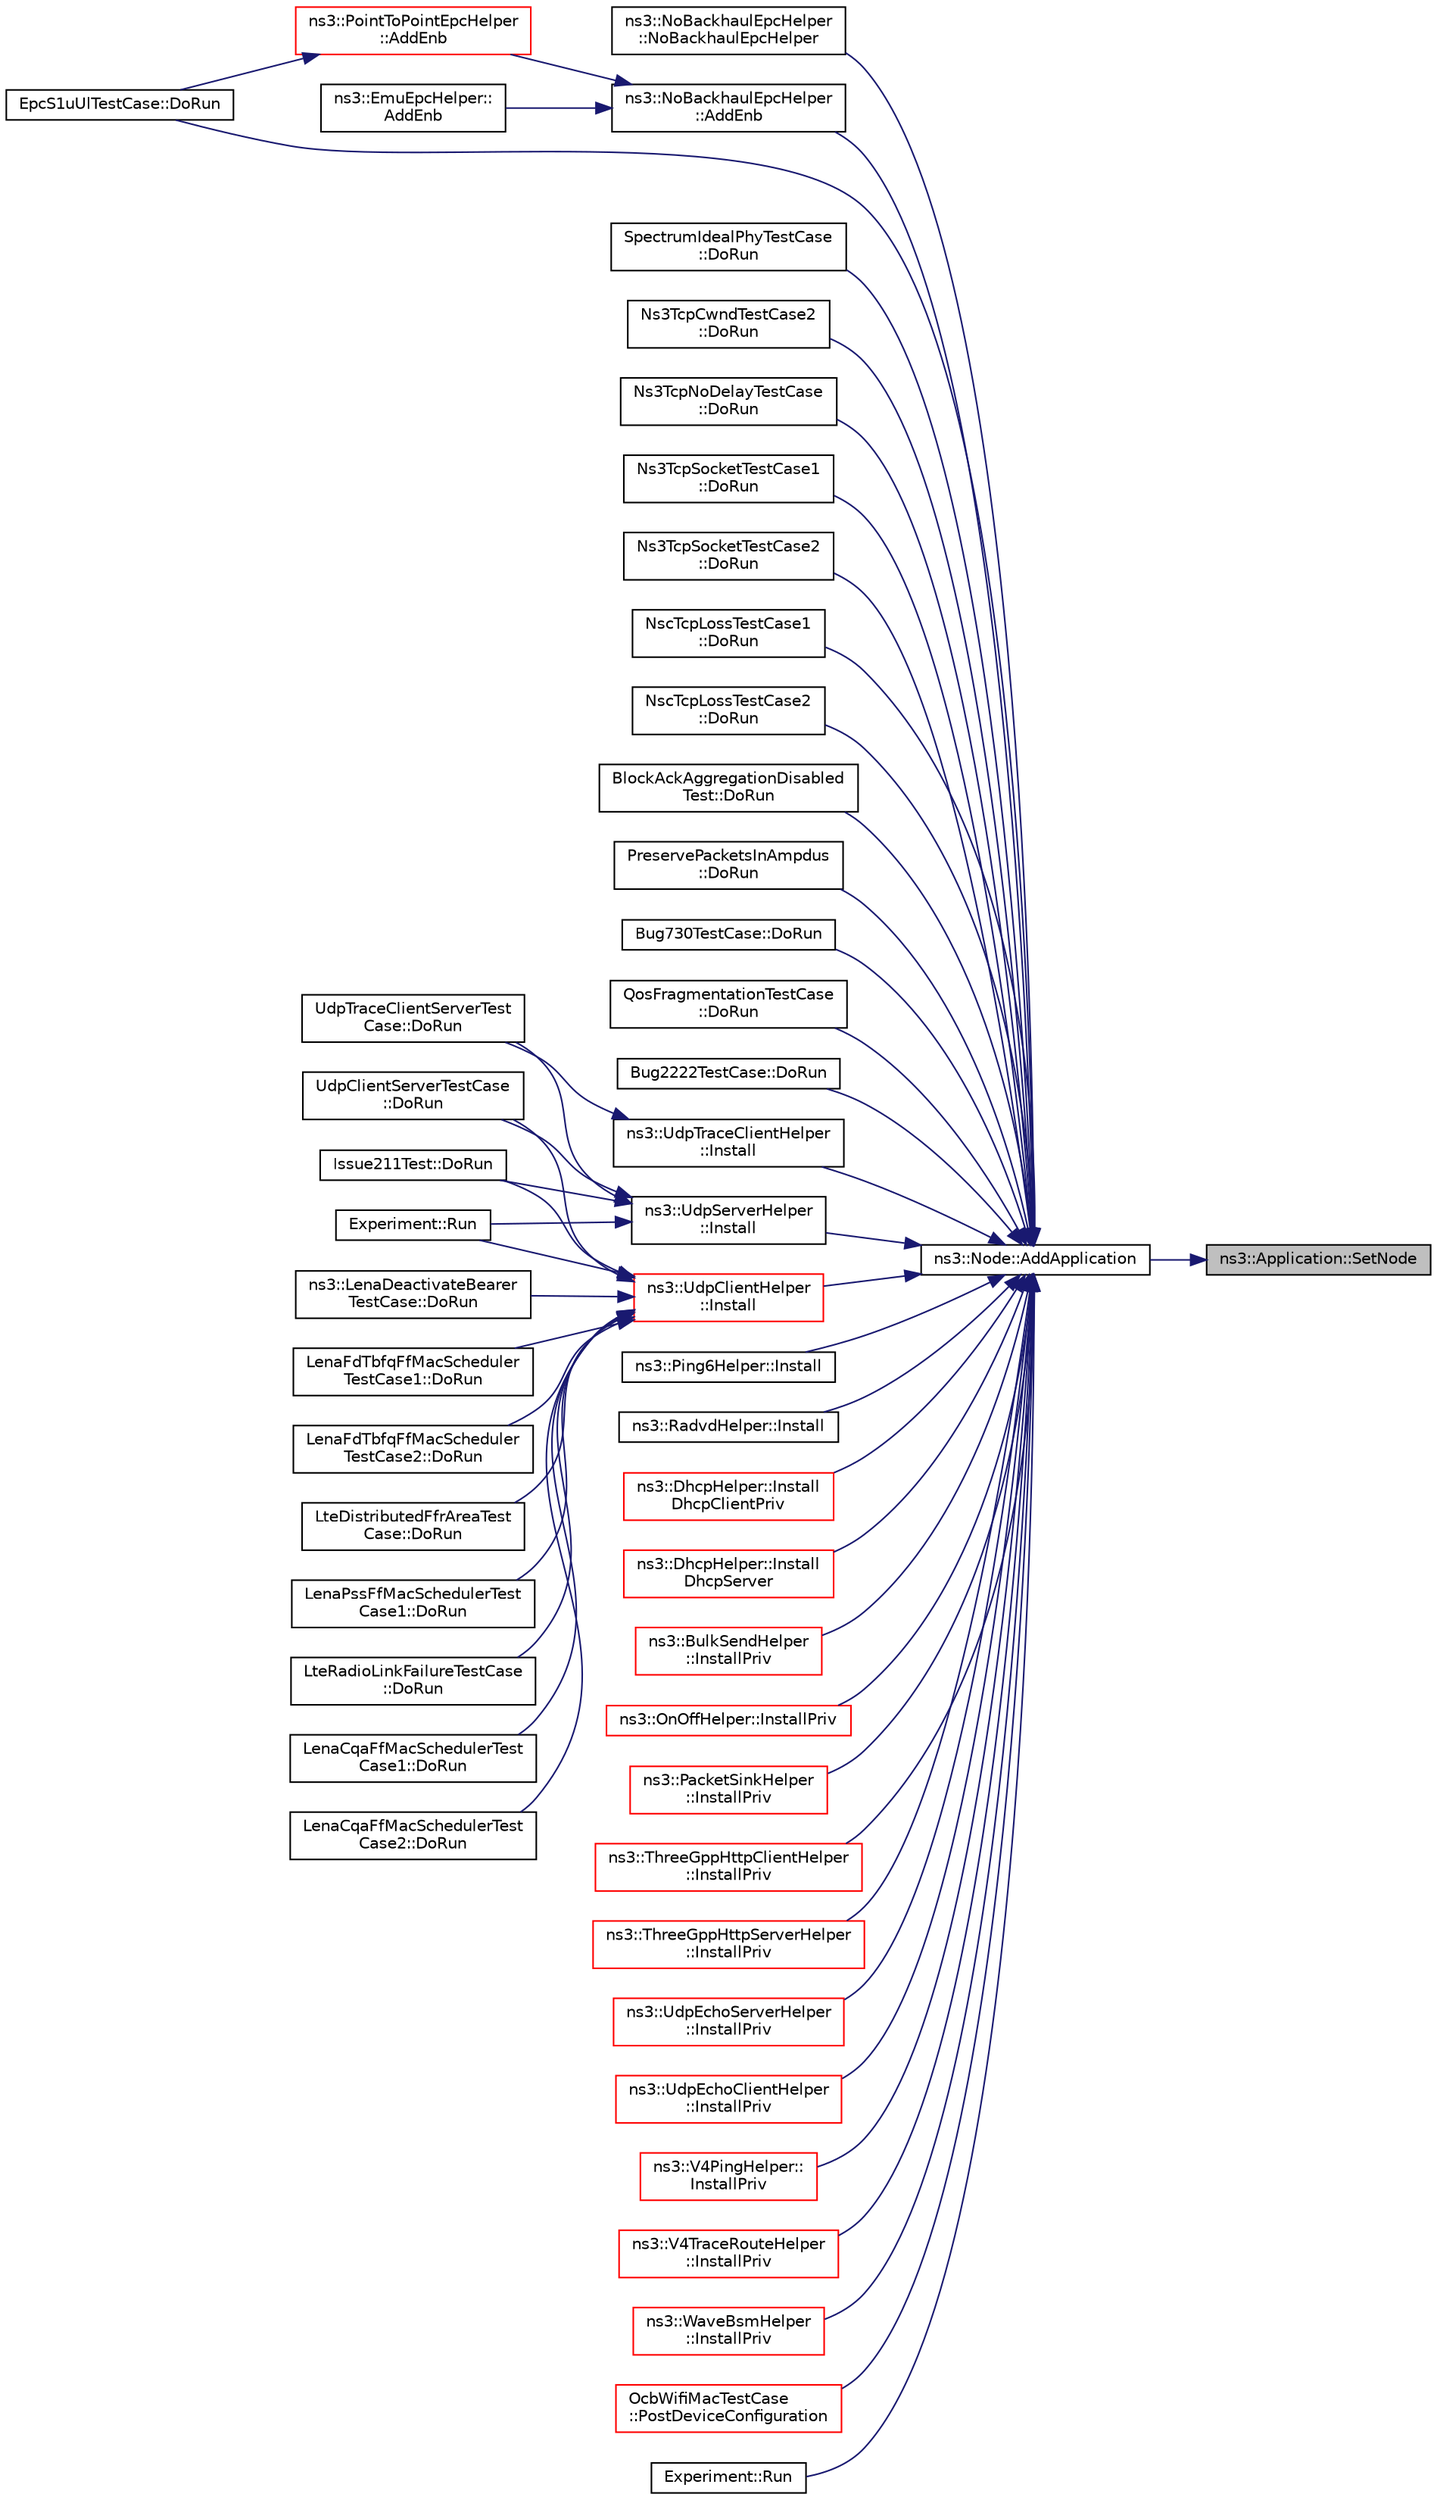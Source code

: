 digraph "ns3::Application::SetNode"
{
 // LATEX_PDF_SIZE
  edge [fontname="Helvetica",fontsize="10",labelfontname="Helvetica",labelfontsize="10"];
  node [fontname="Helvetica",fontsize="10",shape=record];
  rankdir="RL";
  Node1 [label="ns3::Application::SetNode",height=0.2,width=0.4,color="black", fillcolor="grey75", style="filled", fontcolor="black",tooltip=" "];
  Node1 -> Node2 [dir="back",color="midnightblue",fontsize="10",style="solid",fontname="Helvetica"];
  Node2 [label="ns3::Node::AddApplication",height=0.2,width=0.4,color="black", fillcolor="white", style="filled",URL="$classns3_1_1_node.html#ab98b4fdc4aadc86366b80e8a79a53f47",tooltip="Associate an Application to this Node."];
  Node2 -> Node3 [dir="back",color="midnightblue",fontsize="10",style="solid",fontname="Helvetica"];
  Node3 [label="ns3::NoBackhaulEpcHelper\l::NoBackhaulEpcHelper",height=0.2,width=0.4,color="black", fillcolor="white", style="filled",URL="$classns3_1_1_no_backhaul_epc_helper.html#a8822666431eefe3a78ba2a0bf4ca1bae",tooltip="Constructor."];
  Node2 -> Node4 [dir="back",color="midnightblue",fontsize="10",style="solid",fontname="Helvetica"];
  Node4 [label="ns3::NoBackhaulEpcHelper\l::AddEnb",height=0.2,width=0.4,color="black", fillcolor="white", style="filled",URL="$classns3_1_1_no_backhaul_epc_helper.html#aa1cdaed2fa4b5f0683c30b6090b37540",tooltip="Add an eNB to the EPC."];
  Node4 -> Node5 [dir="back",color="midnightblue",fontsize="10",style="solid",fontname="Helvetica"];
  Node5 [label="ns3::EmuEpcHelper::\lAddEnb",height=0.2,width=0.4,color="black", fillcolor="white", style="filled",URL="$classns3_1_1_emu_epc_helper.html#abaff0cf3ed70c034b5e0fd22dc89a7ba",tooltip="Add an eNB to the EPC."];
  Node4 -> Node6 [dir="back",color="midnightblue",fontsize="10",style="solid",fontname="Helvetica"];
  Node6 [label="ns3::PointToPointEpcHelper\l::AddEnb",height=0.2,width=0.4,color="red", fillcolor="white", style="filled",URL="$classns3_1_1_point_to_point_epc_helper.html#a6636cc9c0501b719bd81ed13efd3c589",tooltip="Add an eNB to the EPC."];
  Node6 -> Node8 [dir="back",color="midnightblue",fontsize="10",style="solid",fontname="Helvetica"];
  Node8 [label="EpcS1uUlTestCase::DoRun",height=0.2,width=0.4,color="black", fillcolor="white", style="filled",URL="$class_epc_s1u_ul_test_case.html#a6fa27997312de46d9b0f3ab2221a24fa",tooltip="Implementation to actually run this TestCase."];
  Node2 -> Node8 [dir="back",color="midnightblue",fontsize="10",style="solid",fontname="Helvetica"];
  Node2 -> Node9 [dir="back",color="midnightblue",fontsize="10",style="solid",fontname="Helvetica"];
  Node9 [label="SpectrumIdealPhyTestCase\l::DoRun",height=0.2,width=0.4,color="black", fillcolor="white", style="filled",URL="$class_spectrum_ideal_phy_test_case.html#a25d1032a0b2d93dc10302aeae4b8338b",tooltip="Implementation to actually run this TestCase."];
  Node2 -> Node10 [dir="back",color="midnightblue",fontsize="10",style="solid",fontname="Helvetica"];
  Node10 [label="Ns3TcpCwndTestCase2\l::DoRun",height=0.2,width=0.4,color="black", fillcolor="white", style="filled",URL="$class_ns3_tcp_cwnd_test_case2.html#a861689d2e951548eacc10b7f5c24540d",tooltip="Implementation to actually run this TestCase."];
  Node2 -> Node11 [dir="back",color="midnightblue",fontsize="10",style="solid",fontname="Helvetica"];
  Node11 [label="Ns3TcpNoDelayTestCase\l::DoRun",height=0.2,width=0.4,color="black", fillcolor="white", style="filled",URL="$class_ns3_tcp_no_delay_test_case.html#abfdf89fdc70c1f4b66390d31fcc6013b",tooltip="Implementation to actually run this TestCase."];
  Node2 -> Node12 [dir="back",color="midnightblue",fontsize="10",style="solid",fontname="Helvetica"];
  Node12 [label="Ns3TcpSocketTestCase1\l::DoRun",height=0.2,width=0.4,color="black", fillcolor="white", style="filled",URL="$class_ns3_tcp_socket_test_case1.html#a99214a78a94b82f5da1dd08243935415",tooltip="Implementation to actually run this TestCase."];
  Node2 -> Node13 [dir="back",color="midnightblue",fontsize="10",style="solid",fontname="Helvetica"];
  Node13 [label="Ns3TcpSocketTestCase2\l::DoRun",height=0.2,width=0.4,color="black", fillcolor="white", style="filled",URL="$class_ns3_tcp_socket_test_case2.html#a5af09b49ff61fd2b62cfd9bbff792541",tooltip="Implementation to actually run this TestCase."];
  Node2 -> Node14 [dir="back",color="midnightblue",fontsize="10",style="solid",fontname="Helvetica"];
  Node14 [label="NscTcpLossTestCase1\l::DoRun",height=0.2,width=0.4,color="black", fillcolor="white", style="filled",URL="$class_nsc_tcp_loss_test_case1.html#ab2e9a06924e6dffa3f335d64c54e2a0e",tooltip="Implementation to actually run this TestCase."];
  Node2 -> Node15 [dir="back",color="midnightblue",fontsize="10",style="solid",fontname="Helvetica"];
  Node15 [label="NscTcpLossTestCase2\l::DoRun",height=0.2,width=0.4,color="black", fillcolor="white", style="filled",URL="$class_nsc_tcp_loss_test_case2.html#ad364f063ed7754e73344898da12a442f",tooltip="Implementation to actually run this TestCase."];
  Node2 -> Node16 [dir="back",color="midnightblue",fontsize="10",style="solid",fontname="Helvetica"];
  Node16 [label="BlockAckAggregationDisabled\lTest::DoRun",height=0.2,width=0.4,color="black", fillcolor="white", style="filled",URL="$class_block_ack_aggregation_disabled_test.html#a8c9854ea317152d3c6bc9b83f981a21c",tooltip="Implementation to actually run this TestCase."];
  Node2 -> Node17 [dir="back",color="midnightblue",fontsize="10",style="solid",fontname="Helvetica"];
  Node17 [label="PreservePacketsInAmpdus\l::DoRun",height=0.2,width=0.4,color="black", fillcolor="white", style="filled",URL="$class_preserve_packets_in_ampdus.html#a38dc259d6a12a8e190f5ceea0235624e",tooltip="Implementation to actually run this TestCase."];
  Node2 -> Node18 [dir="back",color="midnightblue",fontsize="10",style="solid",fontname="Helvetica"];
  Node18 [label="Bug730TestCase::DoRun",height=0.2,width=0.4,color="black", fillcolor="white", style="filled",URL="$class_bug730_test_case.html#a9c8853ac24b9200f16c7993ec8df8eda",tooltip="Implementation to actually run this TestCase."];
  Node2 -> Node19 [dir="back",color="midnightblue",fontsize="10",style="solid",fontname="Helvetica"];
  Node19 [label="QosFragmentationTestCase\l::DoRun",height=0.2,width=0.4,color="black", fillcolor="white", style="filled",URL="$class_qos_fragmentation_test_case.html#a2478d61cab2625769f26555d4dcb420b",tooltip="Implementation to actually run this TestCase."];
  Node2 -> Node20 [dir="back",color="midnightblue",fontsize="10",style="solid",fontname="Helvetica"];
  Node20 [label="Bug2222TestCase::DoRun",height=0.2,width=0.4,color="black", fillcolor="white", style="filled",URL="$class_bug2222_test_case.html#a5e36f50efb283abb1802a04946d11bd0",tooltip="Implementation to actually run this TestCase."];
  Node2 -> Node21 [dir="back",color="midnightblue",fontsize="10",style="solid",fontname="Helvetica"];
  Node21 [label="ns3::UdpServerHelper\l::Install",height=0.2,width=0.4,color="black", fillcolor="white", style="filled",URL="$classns3_1_1_udp_server_helper.html#a7a92fc7bb7f29540ede727090de225b1",tooltip="Create one UDP server application on each of the Nodes in the NodeContainer."];
  Node21 -> Node22 [dir="back",color="midnightblue",fontsize="10",style="solid",fontname="Helvetica"];
  Node22 [label="UdpClientServerTestCase\l::DoRun",height=0.2,width=0.4,color="black", fillcolor="white", style="filled",URL="$class_udp_client_server_test_case.html#a9f7f382020c2a70d7cb2434ae18c9b6c",tooltip="Implementation to actually run this TestCase."];
  Node21 -> Node23 [dir="back",color="midnightblue",fontsize="10",style="solid",fontname="Helvetica"];
  Node23 [label="UdpTraceClientServerTest\lCase::DoRun",height=0.2,width=0.4,color="black", fillcolor="white", style="filled",URL="$class_udp_trace_client_server_test_case.html#a067367203d92eb6f9edaee3c17da6d8a",tooltip="Implementation to actually run this TestCase."];
  Node21 -> Node24 [dir="back",color="midnightblue",fontsize="10",style="solid",fontname="Helvetica"];
  Node24 [label="Issue211Test::DoRun",height=0.2,width=0.4,color="black", fillcolor="white", style="filled",URL="$class_issue211_test.html#a57c81cc7efe7b1acaadcde946ab987e8",tooltip="Implementation to actually run this TestCase."];
  Node21 -> Node25 [dir="back",color="midnightblue",fontsize="10",style="solid",fontname="Helvetica"];
  Node25 [label="Experiment::Run",height=0.2,width=0.4,color="black", fillcolor="white", style="filled",URL="$class_experiment.html#abad6e932214977891837db4f39a80db5",tooltip=" "];
  Node2 -> Node26 [dir="back",color="midnightblue",fontsize="10",style="solid",fontname="Helvetica"];
  Node26 [label="ns3::UdpClientHelper\l::Install",height=0.2,width=0.4,color="red", fillcolor="white", style="filled",URL="$classns3_1_1_udp_client_helper.html#acf9d93eb6e852b77ac81cf61ba93deb0",tooltip=" "];
  Node26 -> Node27 [dir="back",color="midnightblue",fontsize="10",style="solid",fontname="Helvetica"];
  Node27 [label="LteRadioLinkFailureTestCase\l::DoRun",height=0.2,width=0.4,color="black", fillcolor="white", style="filled",URL="$class_lte_radio_link_failure_test_case.html#ae7e2b1f96fbb5c77477c9b5b5905f347",tooltip="Setup the simulation according to the configuration set by the class constructor, run it,..."];
  Node26 -> Node22 [dir="back",color="midnightblue",fontsize="10",style="solid",fontname="Helvetica"];
  Node26 -> Node28 [dir="back",color="midnightblue",fontsize="10",style="solid",fontname="Helvetica"];
  Node28 [label="LenaCqaFfMacSchedulerTest\lCase1::DoRun",height=0.2,width=0.4,color="black", fillcolor="white", style="filled",URL="$class_lena_cqa_ff_mac_scheduler_test_case1.html#a91b3e2ef4ff292dbeda5559ff0eae1e6",tooltip="Implementation to actually run this TestCase."];
  Node26 -> Node29 [dir="back",color="midnightblue",fontsize="10",style="solid",fontname="Helvetica"];
  Node29 [label="LenaCqaFfMacSchedulerTest\lCase2::DoRun",height=0.2,width=0.4,color="black", fillcolor="white", style="filled",URL="$class_lena_cqa_ff_mac_scheduler_test_case2.html#a773e8490a80a3afe50adf54d713d3e4a",tooltip="Implementation to actually run this TestCase."];
  Node26 -> Node30 [dir="back",color="midnightblue",fontsize="10",style="solid",fontname="Helvetica"];
  Node30 [label="ns3::LenaDeactivateBearer\lTestCase::DoRun",height=0.2,width=0.4,color="black", fillcolor="white", style="filled",URL="$classns3_1_1_lena_deactivate_bearer_test_case.html#a214d777e46f96b701efdfd360871f53f",tooltip="Implementation to actually run this TestCase."];
  Node26 -> Node31 [dir="back",color="midnightblue",fontsize="10",style="solid",fontname="Helvetica"];
  Node31 [label="LenaFdTbfqFfMacScheduler\lTestCase1::DoRun",height=0.2,width=0.4,color="black", fillcolor="white", style="filled",URL="$class_lena_fd_tbfq_ff_mac_scheduler_test_case1.html#ae0536bf54d4e05fbf3600c1654c14cc0",tooltip="Implementation to actually run this TestCase."];
  Node26 -> Node32 [dir="back",color="midnightblue",fontsize="10",style="solid",fontname="Helvetica"];
  Node32 [label="LenaFdTbfqFfMacScheduler\lTestCase2::DoRun",height=0.2,width=0.4,color="black", fillcolor="white", style="filled",URL="$class_lena_fd_tbfq_ff_mac_scheduler_test_case2.html#a2e43d4f9483463dffa86410a1ce47140",tooltip="Implementation to actually run this TestCase."];
  Node26 -> Node33 [dir="back",color="midnightblue",fontsize="10",style="solid",fontname="Helvetica"];
  Node33 [label="LteDistributedFfrAreaTest\lCase::DoRun",height=0.2,width=0.4,color="black", fillcolor="white", style="filled",URL="$class_lte_distributed_ffr_area_test_case.html#a1a386a39f2ddc3d22b17a134b775e2b7",tooltip="Implementation to actually run this TestCase."];
  Node26 -> Node34 [dir="back",color="midnightblue",fontsize="10",style="solid",fontname="Helvetica"];
  Node34 [label="LenaPssFfMacSchedulerTest\lCase1::DoRun",height=0.2,width=0.4,color="black", fillcolor="white", style="filled",URL="$class_lena_pss_ff_mac_scheduler_test_case1.html#a82b48ffdd476a2c0b5b111aaa2702fc9",tooltip="Implementation to actually run this TestCase."];
  Node26 -> Node24 [dir="back",color="midnightblue",fontsize="10",style="solid",fontname="Helvetica"];
  Node26 -> Node25 [dir="back",color="midnightblue",fontsize="10",style="solid",fontname="Helvetica"];
  Node2 -> Node40 [dir="back",color="midnightblue",fontsize="10",style="solid",fontname="Helvetica"];
  Node40 [label="ns3::UdpTraceClientHelper\l::Install",height=0.2,width=0.4,color="black", fillcolor="white", style="filled",URL="$classns3_1_1_udp_trace_client_helper.html#a4fcfaf13cf6c34bd5742f3a8d29ab8b7",tooltip=" "];
  Node40 -> Node23 [dir="back",color="midnightblue",fontsize="10",style="solid",fontname="Helvetica"];
  Node2 -> Node41 [dir="back",color="midnightblue",fontsize="10",style="solid",fontname="Helvetica"];
  Node41 [label="ns3::Ping6Helper::Install",height=0.2,width=0.4,color="black", fillcolor="white", style="filled",URL="$classns3_1_1_ping6_helper.html#a3f450b54b353b5181dec6c6d69733e0a",tooltip="Install the application in Nodes."];
  Node2 -> Node42 [dir="back",color="midnightblue",fontsize="10",style="solid",fontname="Helvetica"];
  Node42 [label="ns3::RadvdHelper::Install",height=0.2,width=0.4,color="black", fillcolor="white", style="filled",URL="$classns3_1_1_radvd_helper.html#ac0d0b33362b5bf0b852f01623f952ab1",tooltip="Install the application in a Node."];
  Node2 -> Node43 [dir="back",color="midnightblue",fontsize="10",style="solid",fontname="Helvetica"];
  Node43 [label="ns3::DhcpHelper::Install\lDhcpClientPriv",height=0.2,width=0.4,color="red", fillcolor="white", style="filled",URL="$classns3_1_1_dhcp_helper.html#ad83a0ea1ecce718ee352435f112c5570",tooltip="Function to install DHCP client on a node."];
  Node2 -> Node46 [dir="back",color="midnightblue",fontsize="10",style="solid",fontname="Helvetica"];
  Node46 [label="ns3::DhcpHelper::Install\lDhcpServer",height=0.2,width=0.4,color="red", fillcolor="white", style="filled",URL="$classns3_1_1_dhcp_helper.html#a66f1b2a4405b7dc4af0cff05af14edea",tooltip="Install DHCP server of a node / NetDevice."];
  Node2 -> Node47 [dir="back",color="midnightblue",fontsize="10",style="solid",fontname="Helvetica"];
  Node47 [label="ns3::BulkSendHelper\l::InstallPriv",height=0.2,width=0.4,color="red", fillcolor="white", style="filled",URL="$classns3_1_1_bulk_send_helper.html#ad1adf232f72e6db960340ad8d3d31be5",tooltip="Install an ns3::BulkSendApplication on the node configured with all the attributes set with SetAttrib..."];
  Node2 -> Node49 [dir="back",color="midnightblue",fontsize="10",style="solid",fontname="Helvetica"];
  Node49 [label="ns3::OnOffHelper::InstallPriv",height=0.2,width=0.4,color="red", fillcolor="white", style="filled",URL="$classns3_1_1_on_off_helper.html#ac06b1d705c5024e022b4fd48025db25f",tooltip="Install an ns3::OnOffApplication on the node configured with all the attributes set with SetAttribute..."];
  Node2 -> Node51 [dir="back",color="midnightblue",fontsize="10",style="solid",fontname="Helvetica"];
  Node51 [label="ns3::PacketSinkHelper\l::InstallPriv",height=0.2,width=0.4,color="red", fillcolor="white", style="filled",URL="$classns3_1_1_packet_sink_helper.html#af0c261c1001d87730581926bbd25e6b8",tooltip="Install an ns3::PacketSink on the node configured with all the attributes set with SetAttribute."];
  Node2 -> Node53 [dir="back",color="midnightblue",fontsize="10",style="solid",fontname="Helvetica"];
  Node53 [label="ns3::ThreeGppHttpClientHelper\l::InstallPriv",height=0.2,width=0.4,color="red", fillcolor="white", style="filled",URL="$classns3_1_1_three_gpp_http_client_helper.html#ab3463e61cefb04ad451cda65d5833fa5",tooltip=" "];
  Node2 -> Node55 [dir="back",color="midnightblue",fontsize="10",style="solid",fontname="Helvetica"];
  Node55 [label="ns3::ThreeGppHttpServerHelper\l::InstallPriv",height=0.2,width=0.4,color="red", fillcolor="white", style="filled",URL="$classns3_1_1_three_gpp_http_server_helper.html#adb40348c639b36c0fed0e61b0c2ca01b",tooltip=" "];
  Node2 -> Node57 [dir="back",color="midnightblue",fontsize="10",style="solid",fontname="Helvetica"];
  Node57 [label="ns3::UdpEchoServerHelper\l::InstallPriv",height=0.2,width=0.4,color="red", fillcolor="white", style="filled",URL="$classns3_1_1_udp_echo_server_helper.html#a171dd0bcae818924ae90b95004e8ce8e",tooltip="Install an ns3::UdpEchoServer on the node configured with all the attributes set with SetAttribute."];
  Node2 -> Node60 [dir="back",color="midnightblue",fontsize="10",style="solid",fontname="Helvetica"];
  Node60 [label="ns3::UdpEchoClientHelper\l::InstallPriv",height=0.2,width=0.4,color="red", fillcolor="white", style="filled",URL="$classns3_1_1_udp_echo_client_helper.html#aa288e1615fdcf51bc240bbe8296d73cc",tooltip="Install an ns3::UdpEchoClient on the node configured with all the attributes set with SetAttribute."];
  Node2 -> Node63 [dir="back",color="midnightblue",fontsize="10",style="solid",fontname="Helvetica"];
  Node63 [label="ns3::V4PingHelper::\lInstallPriv",height=0.2,width=0.4,color="red", fillcolor="white", style="filled",URL="$classns3_1_1_v4_ping_helper.html#af5d2405bc1e2d710c26a0bdac2652b14",tooltip="Do the actual application installation in the node."];
  Node2 -> Node65 [dir="back",color="midnightblue",fontsize="10",style="solid",fontname="Helvetica"];
  Node65 [label="ns3::V4TraceRouteHelper\l::InstallPriv",height=0.2,width=0.4,color="red", fillcolor="white", style="filled",URL="$classns3_1_1_v4_trace_route_helper.html#a9bd252b55aef548ed9d9b6d9fe67bfad",tooltip="Do the actual application installation in the node."];
  Node2 -> Node67 [dir="back",color="midnightblue",fontsize="10",style="solid",fontname="Helvetica"];
  Node67 [label="ns3::WaveBsmHelper\l::InstallPriv",height=0.2,width=0.4,color="red", fillcolor="white", style="filled",URL="$classns3_1_1_wave_bsm_helper.html#a2b3898af26d5de3633083ce5c0ac1d52",tooltip="Install an ns3::BsmApplication on the node."];
  Node2 -> Node69 [dir="back",color="midnightblue",fontsize="10",style="solid",fontname="Helvetica"];
  Node69 [label="OcbWifiMacTestCase\l::PostDeviceConfiguration",height=0.2,width=0.4,color="red", fillcolor="white", style="filled",URL="$class_ocb_wifi_mac_test_case.html#a6b536e2fc476ebf85d4cd0ae7490987c",tooltip="Post device configuration function."];
  Node2 -> Node71 [dir="back",color="midnightblue",fontsize="10",style="solid",fontname="Helvetica"];
  Node71 [label="Experiment::Run",height=0.2,width=0.4,color="black", fillcolor="white", style="filled",URL="$class_experiment.html#aea2adc2b4c079230a14069c409f83e87",tooltip=" "];
}
